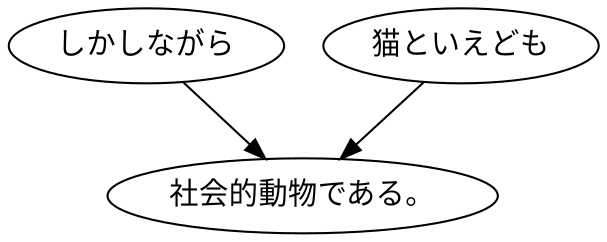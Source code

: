 digraph graph3202 {
	node0 [label="しかしながら"];
	node1 [label="猫といえども"];
	node2 [label="社会的動物である。"];
	node0 -> node2;
	node1 -> node2;
}
